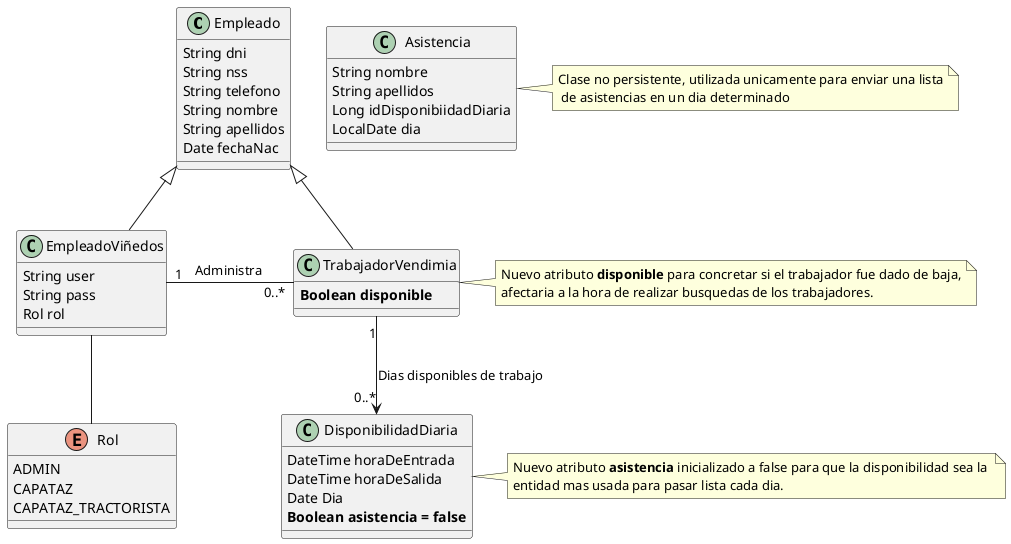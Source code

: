 @startuml CapaPersistencia2


class  Empleado{
    String dni
    String nss
    String telefono
    String nombre
    String apellidos
    Date fechaNac

}

class EmpleadoViñedos{
    String user
    String pass
    Rol rol
}

enum Rol{
    ADMIN
    CAPATAZ
    CAPATAZ_TRACTORISTA
}


class Asistencia{
    String nombre
    String apellidos
    Long idDisponibiidadDiaria
    LocalDate dia
}
note right of Asistencia
    Clase no persistente, utilizada unicamente para enviar una lista
     de asistencias en un dia determinado 
end note


class TrabajadorVendimia{
    <b>Boolean disponible </b>
}
note right of TrabajadorVendimia
    Nuevo atributo <b>disponible</b> para concretar si el trabajador fue dado de baja,
    afectaria a la hora de realizar busquedas de los trabajadores.
end note

class DisponibilidadDiaria{
    DateTime horaDeEntrada
    DateTime horaDeSalida
    Date Dia
    <b>Boolean asistencia = false</b> 
}

note right of DisponibilidadDiaria
    Nuevo atributo <b>asistencia</b> inicializado a false para que la disponibilidad sea la 
    entidad mas usada para pasar lista cada dia.
end note

EmpleadoViñedos -up-|> Empleado
TrabajadorVendimia -up-|>Empleado

EmpleadoViñedos -down- Rol

TrabajadorVendimia "1" -down->  "0..*" DisponibilidadDiaria : "Dias disponibles de trabajo"

EmpleadoViñedos "1" -right- "0..*" TrabajadorVendimia :    "   Administra    "


@enduml